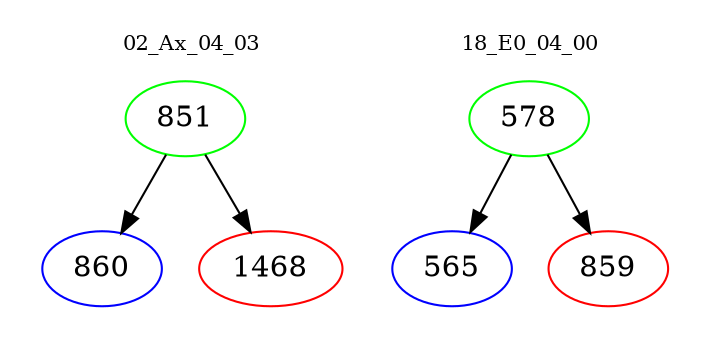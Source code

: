 digraph{
subgraph cluster_0 {
color = white
label = "02_Ax_04_03";
fontsize=10;
T0_851 [label="851", color="green"]
T0_851 -> T0_860 [color="black"]
T0_860 [label="860", color="blue"]
T0_851 -> T0_1468 [color="black"]
T0_1468 [label="1468", color="red"]
}
subgraph cluster_1 {
color = white
label = "18_E0_04_00";
fontsize=10;
T1_578 [label="578", color="green"]
T1_578 -> T1_565 [color="black"]
T1_565 [label="565", color="blue"]
T1_578 -> T1_859 [color="black"]
T1_859 [label="859", color="red"]
}
}
